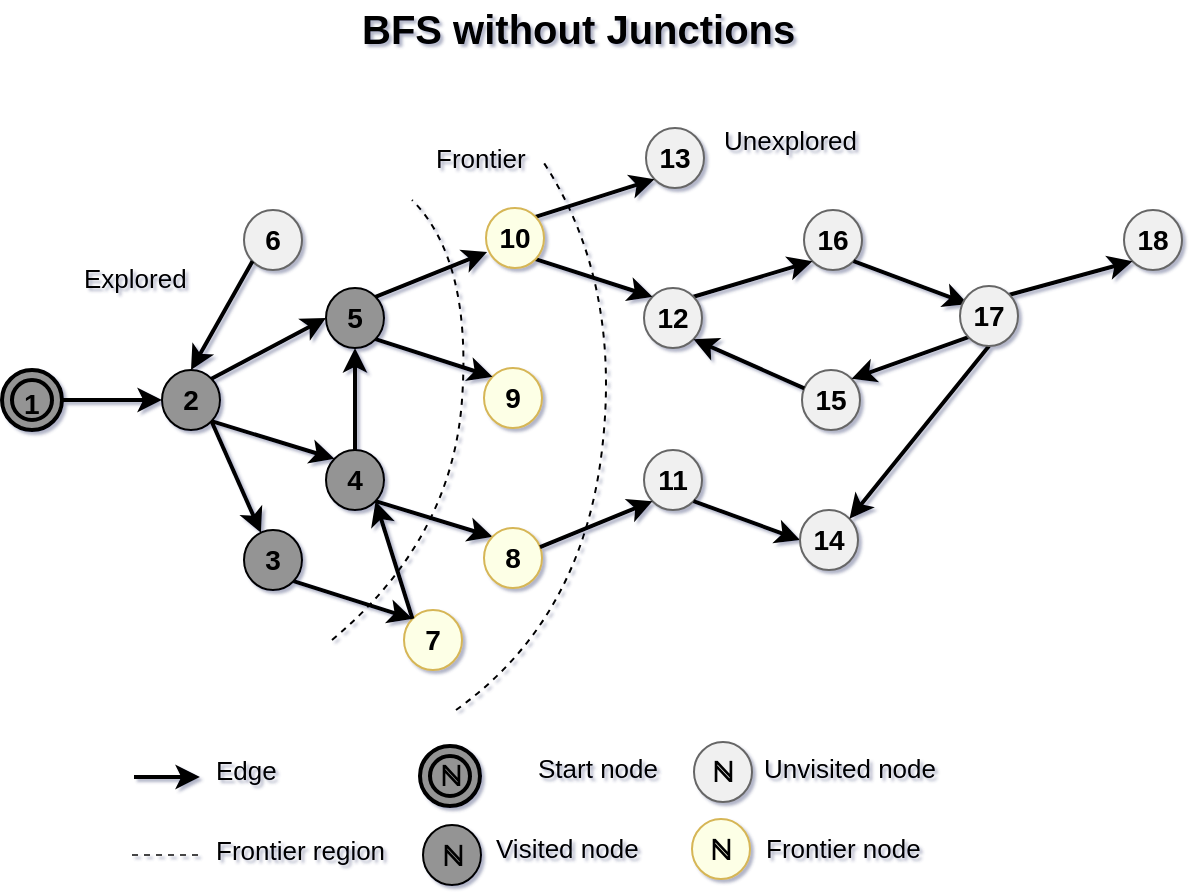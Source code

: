 <mxfile version="12.2.3" type="google" pages="2"><diagram id="XKw_kDeAgC01lNHzdEC0" name="BFS without Junctions"><mxGraphModel dx="1102" dy="589" grid="1" gridSize="1" guides="1" tooltips="1" connect="1" arrows="1" fold="1" page="1" pageScale="1" pageWidth="827" pageHeight="583" math="0" shadow="1"><root><mxCell id="0"/><mxCell id="1" parent="0"/><mxCell id="b4ZBuiFEUk20dgyojlBb-432" value="&lt;b style=&quot;white-space: normal&quot;&gt;&lt;font color=&quot;#000000&quot; style=&quot;font-size: 14px&quot;&gt;6&lt;/font&gt;&lt;/b&gt;" style="ellipse;whiteSpace=wrap;html=1;aspect=fixed;rounded=1;shadow=0;glass=1;comic=1;labelBackgroundColor=none;fillColor=#F0F0F0;strokeColor=#666666;fontColor=#333333;gradientColor=none;" parent="1" vertex="1"><mxGeometry x="230" y="134" width="29" height="30" as="geometry"/></mxCell><mxCell id="b4ZBuiFEUk20dgyojlBb-433" value="&lt;b&gt;&lt;font color=&quot;#000000&quot; style=&quot;font-size: 14px&quot;&gt;7&lt;/font&gt;&lt;/b&gt;" style="ellipse;whiteSpace=wrap;html=1;aspect=fixed;rounded=1;shadow=0;glass=1;comic=1;labelBackgroundColor=none;fillColor=#FDFFE6;strokeColor=#d6b656;" parent="1" vertex="1"><mxGeometry x="310" y="334" width="29" height="30" as="geometry"/></mxCell><mxCell id="b4ZBuiFEUk20dgyojlBb-434" value="&lt;b style=&quot;white-space: normal&quot;&gt;&lt;font color=&quot;#000000&quot; style=&quot;font-size: 14px&quot;&gt;18&lt;/font&gt;&lt;/b&gt;" style="ellipse;whiteSpace=wrap;html=1;aspect=fixed;rounded=1;shadow=0;glass=1;comic=1;labelBackgroundColor=none;fillColor=#F0F0F0;strokeColor=#666666;fontColor=#333333;gradientColor=none;" parent="1" vertex="1"><mxGeometry x="670" y="134" width="29" height="30" as="geometry"/></mxCell><mxCell id="b4ZBuiFEUk20dgyojlBb-435" value="&lt;b style=&quot;white-space: normal&quot;&gt;&lt;font color=&quot;#000000&quot; style=&quot;font-size: 14px&quot;&gt;11&lt;/font&gt;&lt;/b&gt;" style="ellipse;whiteSpace=wrap;html=1;aspect=fixed;rounded=1;shadow=0;glass=1;comic=1;labelBackgroundColor=none;fillColor=#F0F0F0;strokeColor=#666666;fontColor=#333333;gradientColor=none;" parent="1" vertex="1"><mxGeometry x="430" y="254" width="29" height="30" as="geometry"/></mxCell><mxCell id="b4ZBuiFEUk20dgyojlBb-436" value="" style="endArrow=none;html=1;strokeWidth=2;endFill=0;startArrow=classic;startFill=1;exitX=0;exitY=1;exitDx=0;exitDy=0;entryX=1;entryY=0;entryDx=0;entryDy=0;" parent="1" source="b4ZBuiFEUk20dgyojlBb-434" target="b4ZBuiFEUk20dgyojlBb-498" edge="1"><mxGeometry width="50" height="50" relative="1" as="geometry"><mxPoint x="599" y="260" as="sourcePoint"/><mxPoint x="614.226" y="177.365" as="targetPoint"/></mxGeometry></mxCell><mxCell id="b4ZBuiFEUk20dgyojlBb-437" value="" style="endArrow=none;html=1;strokeWidth=2;endFill=0;startArrow=classic;startFill=1;entryX=1;entryY=1;entryDx=0;entryDy=0;exitX=0;exitY=0;exitDx=0;exitDy=0;" parent="1" source="b4ZBuiFEUk20dgyojlBb-451" target="b4ZBuiFEUk20dgyojlBb-453" edge="1"><mxGeometry width="50" height="50" relative="1" as="geometry"><mxPoint x="485" y="338" as="sourcePoint"/><mxPoint x="485" y="233" as="targetPoint"/></mxGeometry></mxCell><mxCell id="b4ZBuiFEUk20dgyojlBb-438" value="" style="endArrow=none;html=1;entryX=0.5;entryY=0;entryDx=0;entryDy=0;exitX=0.5;exitY=1;exitDx=0;exitDy=0;strokeWidth=2;startArrow=classic;startFill=1;" parent="1" source="b4ZBuiFEUk20dgyojlBb-499" target="b4ZBuiFEUk20dgyojlBb-453" edge="1"><mxGeometry width="50" height="50" relative="1" as="geometry"><mxPoint x="284.5" y="203" as="sourcePoint"/><mxPoint x="405" y="213" as="targetPoint"/></mxGeometry></mxCell><mxCell id="b4ZBuiFEUk20dgyojlBb-439" value="" style="endArrow=none;html=1;entryX=1;entryY=1;entryDx=0;entryDy=0;strokeWidth=2;endFill=0;startArrow=classic;startFill=1;exitX=0;exitY=0;exitDx=0;exitDy=0;" parent="1" source="b4ZBuiFEUk20dgyojlBb-433" target="b4ZBuiFEUk20dgyojlBb-442" edge="1"><mxGeometry width="50" height="50" relative="1" as="geometry"><mxPoint x="502.4" y="254.92" as="sourcePoint"/><mxPoint x="415" y="223" as="targetPoint"/></mxGeometry></mxCell><mxCell id="b4ZBuiFEUk20dgyojlBb-440" value="" style="endArrow=none;html=1;entryX=1;entryY=1;entryDx=0;entryDy=0;strokeWidth=2;endFill=0;startArrow=classic;startFill=1;exitX=0;exitY=0.5;exitDx=0;exitDy=0;" parent="1" source="b4ZBuiFEUk20dgyojlBb-459" target="b4ZBuiFEUk20dgyojlBb-435" edge="1"><mxGeometry width="50" height="50" relative="1" as="geometry"><mxPoint x="605" y="218" as="sourcePoint"/><mxPoint x="495" y="203" as="targetPoint"/></mxGeometry></mxCell><mxCell id="b4ZBuiFEUk20dgyojlBb-441" value="&lt;b style=&quot;white-space: normal&quot;&gt;&lt;font color=&quot;#000000&quot; style=&quot;font-size: 14px&quot;&gt;16&lt;/font&gt;&lt;/b&gt;" style="ellipse;whiteSpace=wrap;html=1;aspect=fixed;rounded=1;shadow=0;glass=1;comic=1;labelBackgroundColor=none;fillColor=#F0F0F0;strokeColor=#666666;fontColor=#333333;gradientColor=none;" parent="1" vertex="1"><mxGeometry x="510" y="134" width="29" height="30" as="geometry"/></mxCell><mxCell id="b4ZBuiFEUk20dgyojlBb-442" value="&lt;b style=&quot;white-space: normal&quot;&gt;&lt;font color=&quot;#000000&quot; style=&quot;font-size: 14px&quot;&gt;3&lt;/font&gt;&lt;/b&gt;" style="ellipse;whiteSpace=wrap;html=1;aspect=fixed;rounded=1;shadow=0;glass=1;comic=1;labelBackgroundColor=none;fillColor=#949494;strokeColor=#000000;fontColor=#333333;gradientColor=none;" parent="1" vertex="1"><mxGeometry x="230" y="294" width="29" height="30" as="geometry"/></mxCell><mxCell id="b4ZBuiFEUk20dgyojlBb-443" value="" style="endArrow=classic;html=1;entryX=0;entryY=1;entryDx=0;entryDy=0;strokeWidth=2;endFill=1;exitX=1;exitY=0;exitDx=0;exitDy=0;startArrow=none;startFill=0;" parent="1" source="b4ZBuiFEUk20dgyojlBb-447" target="b4ZBuiFEUk20dgyojlBb-441" edge="1"><mxGeometry width="50" height="50" relative="1" as="geometry"><mxPoint x="554" y="148" as="sourcePoint"/><mxPoint x="455.607" y="243.393" as="targetPoint"/></mxGeometry></mxCell><mxCell id="b4ZBuiFEUk20dgyojlBb-444" value="&lt;b style=&quot;white-space: normal&quot;&gt;&lt;font color=&quot;#000000&quot; style=&quot;font-size: 14px&quot;&gt;2&lt;/font&gt;&lt;/b&gt;" style="ellipse;whiteSpace=wrap;html=1;aspect=fixed;rounded=1;shadow=0;glass=1;comic=1;labelBackgroundColor=none;fillColor=#949494;strokeColor=#000000;fontColor=#333333;gradientColor=none;" parent="1" vertex="1"><mxGeometry x="189" y="214" width="29" height="30" as="geometry"/></mxCell><mxCell id="b4ZBuiFEUk20dgyojlBb-445" value="" style="endArrow=classic;html=1;entryX=0;entryY=0.5;entryDx=0;entryDy=0;strokeWidth=2;endFill=1;exitX=1;exitY=0.5;exitDx=0;exitDy=0;" parent="1" source="b4ZBuiFEUk20dgyojlBb-469" target="b4ZBuiFEUk20dgyojlBb-444" edge="1"><mxGeometry width="50" height="50" relative="1" as="geometry"><mxPoint x="139" y="229" as="sourcePoint"/><mxPoint x="244.393" y="124.607" as="targetPoint"/></mxGeometry></mxCell><mxCell id="b4ZBuiFEUk20dgyojlBb-446" value="" style="endArrow=none;html=1;strokeWidth=2;rounded=1;shadow=0;endFill=0;startArrow=classic;startFill=1;exitX=0;exitY=0;exitDx=0;exitDy=0;entryX=1;entryY=1;entryDx=0;entryDy=0;" parent="1" source="b4ZBuiFEUk20dgyojlBb-453" target="b4ZBuiFEUk20dgyojlBb-444" edge="1"><mxGeometry width="50" height="50" relative="1" as="geometry"><mxPoint x="349.766" y="309.022" as="sourcePoint"/><mxPoint x="255.5" y="216.5" as="targetPoint"/></mxGeometry></mxCell><mxCell id="b4ZBuiFEUk20dgyojlBb-447" value="&lt;b style=&quot;white-space: normal&quot;&gt;&lt;font color=&quot;#000000&quot; style=&quot;font-size: 14px&quot;&gt;12&lt;/font&gt;&lt;/b&gt;" style="ellipse;whiteSpace=wrap;html=1;aspect=fixed;rounded=1;shadow=0;glass=1;comic=1;labelBackgroundColor=none;fillColor=#F0F0F0;strokeColor=#666666;fontColor=#333333;gradientColor=none;" parent="1" vertex="1"><mxGeometry x="430" y="173" width="29" height="30" as="geometry"/></mxCell><mxCell id="b4ZBuiFEUk20dgyojlBb-448" value="" style="endArrow=classic;html=1;strokeWidth=2;endFill=1;startArrow=none;startFill=0;exitX=1;exitY=1;exitDx=0;exitDy=0;" parent="1" source="b4ZBuiFEUk20dgyojlBb-441" edge="1"><mxGeometry width="50" height="50" relative="1" as="geometry"><mxPoint x="703.393" y="314.607" as="sourcePoint"/><mxPoint x="592" y="181" as="targetPoint"/></mxGeometry></mxCell><mxCell id="b4ZBuiFEUk20dgyojlBb-449" value="" style="endArrow=none;html=1;strokeWidth=2;startArrow=classic;startFill=1;endFill=0;entryX=0;entryY=1;entryDx=0;entryDy=0;exitX=0.5;exitY=0;exitDx=0;exitDy=0;" parent="1" source="b4ZBuiFEUk20dgyojlBb-444" target="b4ZBuiFEUk20dgyojlBb-432" edge="1"><mxGeometry width="50" height="50" relative="1" as="geometry"><mxPoint x="204" y="209" as="sourcePoint"/><mxPoint x="245" y="119" as="targetPoint"/></mxGeometry></mxCell><mxCell id="b4ZBuiFEUk20dgyojlBb-450" value="" style="endArrow=none;html=1;entryX=1;entryY=1;entryDx=0;entryDy=0;strokeWidth=2;startArrow=classic;startFill=1;endFill=0;exitX=0;exitY=0;exitDx=0;exitDy=0;" parent="1" source="b4ZBuiFEUk20dgyojlBb-447" target="b4ZBuiFEUk20dgyojlBb-463" edge="1"><mxGeometry width="50" height="50" relative="1" as="geometry"><mxPoint x="535" y="108" as="sourcePoint"/><mxPoint x="350" y="143" as="targetPoint"/></mxGeometry></mxCell><mxCell id="b4ZBuiFEUk20dgyojlBb-451" value="&lt;b style=&quot;white-space: normal&quot;&gt;&lt;font color=&quot;#000000&quot; style=&quot;font-size: 14px&quot;&gt;8&lt;/font&gt;&lt;/b&gt;" style="ellipse;whiteSpace=wrap;html=1;aspect=fixed;rounded=1;shadow=0;glass=1;comic=1;labelBackgroundColor=none;fillColor=#FDFFE6;strokeColor=#d6b656;" parent="1" vertex="1"><mxGeometry x="350" y="293" width="29" height="30" as="geometry"/></mxCell><mxCell id="b4ZBuiFEUk20dgyojlBb-452" value="" style="endArrow=none;html=1;exitX=0;exitY=1;exitDx=0;exitDy=0;strokeWidth=2;startArrow=classic;startFill=1;endFill=0;" parent="1" source="b4ZBuiFEUk20dgyojlBb-435" target="b4ZBuiFEUk20dgyojlBb-451" edge="1"><mxGeometry width="50" height="50" relative="1" as="geometry"><mxPoint x="495" y="338" as="sourcePoint"/><mxPoint x="427.5" y="338" as="targetPoint"/></mxGeometry></mxCell><mxCell id="b4ZBuiFEUk20dgyojlBb-453" value="&lt;b style=&quot;white-space: normal&quot;&gt;&lt;font color=&quot;#000000&quot; style=&quot;font-size: 14px&quot;&gt;4&lt;/font&gt;&lt;/b&gt;" style="ellipse;whiteSpace=wrap;html=1;aspect=fixed;rounded=1;shadow=0;glass=1;comic=1;labelBackgroundColor=none;fillColor=#949494;strokeColor=#000000;fontColor=#333333;gradientColor=none;" parent="1" vertex="1"><mxGeometry x="271" y="254" width="29" height="30" as="geometry"/></mxCell><mxCell id="b4ZBuiFEUk20dgyojlBb-454" value="" style="endArrow=classic;html=1;entryX=1;entryY=1;entryDx=0;entryDy=0;strokeWidth=2;endFill=1;startArrow=none;startFill=0;exitX=0;exitY=0;exitDx=0;exitDy=0;" parent="1" source="b4ZBuiFEUk20dgyojlBb-433" target="b4ZBuiFEUk20dgyojlBb-453" edge="1"><mxGeometry width="50" height="50" relative="1" as="geometry"><mxPoint x="232.283" y="450.138" as="sourcePoint"/><mxPoint x="180" y="363.0" as="targetPoint"/></mxGeometry></mxCell><mxCell id="b4ZBuiFEUk20dgyojlBb-455" value="" style="endArrow=classic;html=1;strokeWidth=2;endFill=1;startArrow=none;startFill=0;exitX=1;exitY=1;exitDx=0;exitDy=0;" parent="1" source="b4ZBuiFEUk20dgyojlBb-444" target="b4ZBuiFEUk20dgyojlBb-442" edge="1"><mxGeometry width="50" height="50" relative="1" as="geometry"><mxPoint x="250.607" y="452.393" as="sourcePoint"/><mxPoint x="289.393" y="358.607" as="targetPoint"/></mxGeometry></mxCell><mxCell id="b4ZBuiFEUk20dgyojlBb-456" value="&lt;b style=&quot;white-space: normal&quot;&gt;&lt;font color=&quot;#000000&quot; style=&quot;font-size: 14px&quot;&gt;13&lt;/font&gt;&lt;/b&gt;" style="ellipse;whiteSpace=wrap;html=1;aspect=fixed;rounded=1;shadow=0;glass=1;comic=1;labelBackgroundColor=none;fillColor=#F0F0F0;strokeColor=#666666;fontColor=#333333;gradientColor=none;" parent="1" vertex="1"><mxGeometry x="431" y="93" width="29" height="30" as="geometry"/></mxCell><mxCell id="b4ZBuiFEUk20dgyojlBb-457" value="" style="endArrow=none;html=1;strokeWidth=2;endFill=0;startArrow=classic;startFill=1;exitX=0.019;exitY=0.733;exitDx=0;exitDy=0;exitPerimeter=0;entryX=1;entryY=0;entryDx=0;entryDy=0;" parent="1" source="b4ZBuiFEUk20dgyojlBb-463" target="b4ZBuiFEUk20dgyojlBb-499" edge="1"><mxGeometry width="50" height="50" relative="1" as="geometry"><mxPoint x="410" y="137" as="sourcePoint"/><mxPoint x="294.694" y="177.332" as="targetPoint"/></mxGeometry></mxCell><mxCell id="b4ZBuiFEUk20dgyojlBb-458" value="" style="endArrow=classic;html=1;entryX=0;entryY=0.5;entryDx=0;entryDy=0;strokeWidth=2;endFill=1;exitX=1;exitY=0;exitDx=0;exitDy=0;" parent="1" source="b4ZBuiFEUk20dgyojlBb-444" target="b4ZBuiFEUk20dgyojlBb-499" edge="1"><mxGeometry width="50" height="50" relative="1" as="geometry"><mxPoint x="245" y="225.0" as="sourcePoint"/><mxPoint x="270" y="188" as="targetPoint"/></mxGeometry></mxCell><mxCell id="b4ZBuiFEUk20dgyojlBb-459" value="&lt;b style=&quot;white-space: normal&quot;&gt;&lt;font color=&quot;#000000&quot; style=&quot;font-size: 14px&quot;&gt;14&lt;/font&gt;&lt;/b&gt;" style="ellipse;whiteSpace=wrap;html=1;aspect=fixed;rounded=1;shadow=0;glass=1;comic=1;labelBackgroundColor=none;fillColor=#F0F0F0;strokeColor=#666666;fontColor=#333333;gradientColor=none;" parent="1" vertex="1"><mxGeometry x="508" y="284" width="29" height="30" as="geometry"/></mxCell><mxCell id="b4ZBuiFEUk20dgyojlBb-460" value="" style="endArrow=none;html=1;strokeWidth=2;endFill=0;startArrow=classic;startFill=1;exitX=0;exitY=1;exitDx=0;exitDy=0;entryX=1;entryY=0;entryDx=0;entryDy=0;" parent="1" source="b4ZBuiFEUk20dgyojlBb-456" target="b4ZBuiFEUk20dgyojlBb-463" edge="1"><mxGeometry width="50" height="50" relative="1" as="geometry"><mxPoint x="410" y="35" as="sourcePoint"/><mxPoint x="410" y="107.0" as="targetPoint"/></mxGeometry></mxCell><mxCell id="b4ZBuiFEUk20dgyojlBb-461" value="&lt;b style=&quot;color: rgb(255 , 255 , 255) ; white-space: normal&quot;&gt;&lt;font color=&quot;#000000&quot; style=&quot;font-size: 14px&quot;&gt;9&lt;/font&gt;&lt;/b&gt;" style="ellipse;whiteSpace=wrap;html=1;aspect=fixed;rounded=1;shadow=0;glass=1;comic=1;labelBackgroundColor=none;fillColor=#FDFFE6;strokeColor=#D6B656;" parent="1" vertex="1"><mxGeometry x="350" y="213" width="29" height="30" as="geometry"/></mxCell><mxCell id="b4ZBuiFEUk20dgyojlBb-462" value="" style="endArrow=classic;html=1;entryX=0;entryY=0;entryDx=0;entryDy=0;strokeWidth=2;endFill=1;exitX=1;exitY=1;exitDx=0;exitDy=0;" parent="1" source="b4ZBuiFEUk20dgyojlBb-499" target="b4ZBuiFEUk20dgyojlBb-461" edge="1"><mxGeometry width="50" height="50" relative="1" as="geometry"><mxPoint x="294.694" y="198.668" as="sourcePoint"/><mxPoint x="505" y="223.0" as="targetPoint"/></mxGeometry></mxCell><mxCell id="b4ZBuiFEUk20dgyojlBb-463" value="&lt;b style=&quot;white-space: normal&quot;&gt;&lt;font color=&quot;#000000&quot; style=&quot;font-size: 14px&quot;&gt;10&lt;/font&gt;&lt;/b&gt;" style="ellipse;whiteSpace=wrap;html=1;aspect=fixed;rounded=1;shadow=0;glass=1;comic=1;labelBackgroundColor=none;fillColor=#FDFFE6;strokeColor=#d6b656;" parent="1" vertex="1"><mxGeometry x="351" y="133" width="29" height="30" as="geometry"/></mxCell><mxCell id="b4ZBuiFEUk20dgyojlBb-464" value="&lt;b style=&quot;white-space: normal&quot;&gt;&lt;font color=&quot;#000000&quot; style=&quot;font-size: 14px&quot;&gt;15&lt;/font&gt;&lt;/b&gt;" style="ellipse;whiteSpace=wrap;html=1;aspect=fixed;rounded=1;shadow=0;glass=1;comic=1;labelBackgroundColor=none;fillColor=#F0F0F0;strokeColor=#666666;fontColor=#333333;gradientColor=none;" parent="1" vertex="1"><mxGeometry x="509" y="214" width="29" height="30" as="geometry"/></mxCell><mxCell id="b4ZBuiFEUk20dgyojlBb-465" value="" style="endArrow=none;html=1;strokeWidth=2;endFill=0;exitX=1;exitY=1;exitDx=0;exitDy=0;startArrow=classic;startFill=1;" parent="1" source="b4ZBuiFEUk20dgyojlBb-447" target="b4ZBuiFEUk20dgyojlBb-464" edge="1"><mxGeometry width="50" height="50" relative="1" as="geometry"><mxPoint x="460.0" y="184" as="sourcePoint"/><mxPoint x="605" y="224" as="targetPoint"/></mxGeometry></mxCell><mxCell id="b4ZBuiFEUk20dgyojlBb-466" value="" style="endArrow=none;dashed=1;html=1;curved=1;" parent="1" edge="1"><mxGeometry width="50" height="50" relative="1" as="geometry"><mxPoint x="336" y="384" as="sourcePoint"/><mxPoint x="379" y="109" as="targetPoint"/><Array as="points"><mxPoint x="399" y="339"/><mxPoint x="419" y="169"/></Array></mxGeometry></mxCell><mxCell id="b4ZBuiFEUk20dgyojlBb-467" value="" style="endArrow=none;dashed=1;html=1;curved=1;" parent="1" edge="1"><mxGeometry width="50" height="50" relative="1" as="geometry"><mxPoint x="274" y="349" as="sourcePoint"/><mxPoint x="314" y="129" as="targetPoint"/><Array as="points"><mxPoint x="334" y="299"/><mxPoint x="344" y="159"/></Array></mxGeometry></mxCell><mxCell id="b4ZBuiFEUk20dgyojlBb-468" value="&lt;b&gt;&lt;font style=&quot;font-size: 20px&quot;&gt;BFS without Junctions&lt;/font&gt;&lt;br&gt;&lt;/b&gt;" style="text;html=1;resizable=0;points=[];autosize=1;align=left;verticalAlign=top;spacingTop=-4;" parent="1" vertex="1"><mxGeometry x="287" y="29" width="228" height="18" as="geometry"/></mxCell><mxCell id="b4ZBuiFEUk20dgyojlBb-469" value="" style="ellipse;shape=doubleEllipse;whiteSpace=wrap;html=1;aspect=fixed;strokeWidth=2;fillColor=#949494;gradientColor=none;fontSize=13;strokeColor=#000000;" parent="1" vertex="1"><mxGeometry x="109" y="214" width="30" height="30" as="geometry"/></mxCell><mxCell id="b4ZBuiFEUk20dgyojlBb-470" value="" style="endArrow=none;html=1;strokeWidth=2;endFill=0;exitX=1;exitY=0;exitDx=0;exitDy=0;startArrow=classic;startFill=1;entryX=0;entryY=1;entryDx=0;entryDy=0;" parent="1" source="b4ZBuiFEUk20dgyojlBb-464" target="b4ZBuiFEUk20dgyojlBb-498" edge="1"><mxGeometry width="50" height="50" relative="1" as="geometry"><mxPoint x="529.726" y="216.865" as="sourcePoint"/><mxPoint x="593.774" y="198.635" as="targetPoint"/></mxGeometry></mxCell><mxCell id="b4ZBuiFEUk20dgyojlBb-471" value="" style="endArrow=none;html=1;strokeWidth=2;endFill=0;exitX=1;exitY=0;exitDx=0;exitDy=0;startArrow=classic;startFill=1;entryX=0.5;entryY=1;entryDx=0;entryDy=0;" parent="1" source="b4ZBuiFEUk20dgyojlBb-459" target="b4ZBuiFEUk20dgyojlBb-498" edge="1"><mxGeometry width="50" height="50" relative="1" as="geometry"><mxPoint x="543.726" y="228.365" as="sourcePoint"/><mxPoint x="604" y="203" as="targetPoint"/></mxGeometry></mxCell><mxCell id="b4ZBuiFEUk20dgyojlBb-474" value="&lt;span style=&quot;font-size: 13px&quot;&gt;Frontier&lt;br style=&quot;font-size: 13px&quot;&gt;&lt;/span&gt;" style="text;html=1;resizable=0;points=[];autosize=1;align=left;verticalAlign=top;spacingTop=-4;fontSize=13;fontStyle=0" parent="1" vertex="1"><mxGeometry x="324" y="98" width="55" height="17" as="geometry"/></mxCell><mxCell id="b4ZBuiFEUk20dgyojlBb-476" value="&lt;b&gt;&lt;font style=&quot;font-size: 14px&quot;&gt;1&lt;/font&gt;&lt;/b&gt;" style="text;html=1;resizable=0;points=[];autosize=1;align=left;verticalAlign=top;spacingTop=-4;fontSize=13;" parent="1" vertex="1"><mxGeometry x="118" y="220" width="19" height="17" as="geometry"/></mxCell><mxCell id="b4ZBuiFEUk20dgyojlBb-479" value="&lt;span style=&quot;font-size: 13px&quot;&gt;Explored &lt;br style=&quot;font-size: 13px&quot;&gt;&lt;/span&gt;" style="text;html=1;resizable=0;points=[];autosize=1;align=left;verticalAlign=top;spacingTop=-4;fontSize=13;fontStyle=0" parent="1" vertex="1"><mxGeometry x="148" y="158" width="62" height="17" as="geometry"/></mxCell><mxCell id="b4ZBuiFEUk20dgyojlBb-480" value="&lt;span style=&quot;font-size: 13px&quot;&gt;Unexplored &lt;br style=&quot;font-size: 13px&quot;&gt;&lt;/span&gt;" style="text;html=1;resizable=0;points=[];autosize=1;align=left;verticalAlign=top;spacingTop=-4;fontSize=13;fontStyle=0" parent="1" vertex="1"><mxGeometry x="468" y="89" width="76" height="17" as="geometry"/></mxCell><mxCell id="b4ZBuiFEUk20dgyojlBb-481" value="" style="ellipse;shape=doubleEllipse;whiteSpace=wrap;html=1;aspect=fixed;strokeWidth=2;fillColor=#949494;gradientColor=none;fontSize=13;strokeColor=#000000;" parent="1" vertex="1"><mxGeometry x="318" y="402" width="30" height="30" as="geometry"/></mxCell><mxCell id="b4ZBuiFEUk20dgyojlBb-482" value="&lt;span style=&quot;font-size: 14px&quot;&gt;&lt;b&gt;ℕ&lt;/b&gt;&lt;/span&gt;" style="ellipse;whiteSpace=wrap;html=1;aspect=fixed;rounded=1;shadow=0;glass=1;comic=1;labelBackgroundColor=none;fillColor=#F0F0F0;strokeColor=#666666;fontColor=#000000;gradientColor=none;" parent="1" vertex="1"><mxGeometry x="455" y="400" width="29" height="30" as="geometry"/></mxCell><mxCell id="b4ZBuiFEUk20dgyojlBb-483" value="&lt;span style=&quot;font-size: 14px&quot;&gt;&lt;b&gt;ℕ&lt;/b&gt;&lt;/span&gt;" style="ellipse;whiteSpace=wrap;html=1;aspect=fixed;rounded=1;shadow=0;glass=1;comic=1;labelBackgroundColor=none;fillColor=#FDFFE6;strokeColor=#d6b656;fontColor=#000000;" parent="1" vertex="1"><mxGeometry x="454" y="438.5" width="29" height="30" as="geometry"/></mxCell><mxCell id="b4ZBuiFEUk20dgyojlBb-485" value="" style="endArrow=classic;html=1;strokeWidth=2;endFill=1;" parent="1" edge="1"><mxGeometry width="50" height="50" relative="1" as="geometry"><mxPoint x="175.0" y="417.5" as="sourcePoint"/><mxPoint x="208" y="417.5" as="targetPoint"/></mxGeometry></mxCell><mxCell id="b4ZBuiFEUk20dgyojlBb-486" value="" style="endArrow=none;dashed=1;html=1;strokeColor=#454545;fontSize=13;" parent="1" edge="1"><mxGeometry width="50" height="50" relative="1" as="geometry"><mxPoint x="174.0" y="456.5" as="sourcePoint"/><mxPoint x="208" y="456.5" as="targetPoint"/></mxGeometry></mxCell><mxCell id="b4ZBuiFEUk20dgyojlBb-487" value="&lt;span style=&quot;font-size: 13px&quot;&gt;Start node&lt;br&gt;&lt;/span&gt;" style="text;html=1;resizable=0;points=[];autosize=1;align=left;verticalAlign=top;spacingTop=-4;fontSize=13;fontColor=#000000;fontStyle=0" parent="1" vertex="1"><mxGeometry x="375" y="403" width="71" height="17" as="geometry"/></mxCell><mxCell id="b4ZBuiFEUk20dgyojlBb-488" value="&lt;span style=&quot;font-size: 14px&quot;&gt;&lt;b&gt;ℕ&lt;/b&gt;&lt;/span&gt;" style="ellipse;whiteSpace=wrap;html=1;aspect=fixed;rounded=1;shadow=0;glass=1;comic=1;labelBackgroundColor=none;fillColor=#949494;strokeColor=#000000;fontColor=#000000;gradientColor=none;" parent="1" vertex="1"><mxGeometry x="319.5" y="441.5" width="29" height="30" as="geometry"/></mxCell><mxCell id="b4ZBuiFEUk20dgyojlBb-489" value="&lt;span style=&quot;font-size: 13px&quot;&gt;Visited node&lt;br style=&quot;font-size: 13px&quot;&gt;&lt;/span&gt;" style="text;html=1;resizable=0;points=[];autosize=1;align=left;verticalAlign=top;spacingTop=-4;fontSize=13;fontStyle=0" parent="1" vertex="1"><mxGeometry x="354" y="443" width="83" height="17" as="geometry"/></mxCell><mxCell id="b4ZBuiFEUk20dgyojlBb-490" value="&lt;span style=&quot;font-size: 13px&quot;&gt;Unvisited node&lt;br style=&quot;font-size: 13px&quot;&gt;&lt;/span&gt;" style="text;html=1;resizable=0;points=[];autosize=1;align=left;verticalAlign=top;spacingTop=-4;fontSize=13;fontStyle=0" parent="1" vertex="1"><mxGeometry x="488" y="403" width="97" height="17" as="geometry"/></mxCell><mxCell id="b4ZBuiFEUk20dgyojlBb-491" value="&lt;span style=&quot;font-size: 13px&quot;&gt;Frontier node&lt;br style=&quot;font-size: 13px&quot;&gt;&lt;/span&gt;" style="text;html=1;resizable=0;points=[];autosize=1;align=left;verticalAlign=top;spacingTop=-4;fontSize=13;fontStyle=0" parent="1" vertex="1"><mxGeometry x="489" y="443" width="87" height="17" as="geometry"/></mxCell><mxCell id="b4ZBuiFEUk20dgyojlBb-493" value="&lt;span style=&quot;font-size: 13px&quot;&gt;Edge&lt;br style=&quot;font-size: 13px&quot;&gt;&lt;/span&gt;" style="text;html=1;resizable=0;points=[];autosize=1;align=left;verticalAlign=top;spacingTop=-4;fontSize=13;fontStyle=0" parent="1" vertex="1"><mxGeometry x="214" y="403.5" width="41" height="17" as="geometry"/></mxCell><mxCell id="b4ZBuiFEUk20dgyojlBb-494" value="&lt;span style=&quot;font-size: 13px&quot;&gt;Frontier region&lt;br style=&quot;font-size: 13px&quot;&gt;&lt;/span&gt;" style="text;html=1;resizable=0;points=[];autosize=1;align=left;verticalAlign=top;spacingTop=-4;fontSize=13;fontStyle=0" parent="1" vertex="1"><mxGeometry x="214" y="443.5" width="94" height="17" as="geometry"/></mxCell><mxCell id="b4ZBuiFEUk20dgyojlBb-497" value="&lt;span style=&quot;font-size: 14px&quot;&gt;&lt;b&gt;ℕ&lt;/b&gt;&lt;/span&gt;" style="text;html=1;resizable=0;points=[];autosize=1;align=left;verticalAlign=top;spacingTop=-4;fontSize=13;fontColor=#000000;" parent="1" vertex="1"><mxGeometry x="325.5" y="406" width="22" height="17" as="geometry"/></mxCell><mxCell id="b4ZBuiFEUk20dgyojlBb-498" value="&lt;b style=&quot;white-space: normal&quot;&gt;&lt;font color=&quot;#000000&quot; style=&quot;font-size: 14px&quot;&gt;17&lt;/font&gt;&lt;/b&gt;" style="ellipse;whiteSpace=wrap;html=1;aspect=fixed;rounded=1;shadow=0;glass=1;comic=1;labelBackgroundColor=none;fillColor=#F0F0F0;strokeColor=#666666;fontColor=#333333;gradientColor=none;" parent="1" vertex="1"><mxGeometry x="588" y="172" width="29" height="30" as="geometry"/></mxCell><mxCell id="b4ZBuiFEUk20dgyojlBb-499" value="&lt;b style=&quot;white-space: normal&quot;&gt;&lt;font color=&quot;#000000&quot; style=&quot;font-size: 14px&quot;&gt;5&lt;/font&gt;&lt;/b&gt;" style="ellipse;whiteSpace=wrap;html=1;aspect=fixed;rounded=1;shadow=0;glass=1;comic=1;labelBackgroundColor=none;fillColor=#949494;strokeColor=#000000;fontColor=#333333;gradientColor=none;" parent="1" vertex="1"><mxGeometry x="271" y="173" width="29" height="30" as="geometry"/></mxCell></root></mxGraphModel></diagram><diagram id="Iysk9FOHCaSoaVRLXRHs" name="BFS with Junctions"><mxGraphModel dx="1102" dy="589" grid="1" gridSize="10" guides="1" tooltips="1" connect="1" arrows="1" fold="1" page="1" pageScale="1" pageWidth="827" pageHeight="583" math="0" shadow="1"><root><mxCell id="0XKMhgcSHSeVFEd307He-0"/><mxCell id="0XKMhgcSHSeVFEd307He-1" parent="0XKMhgcSHSeVFEd307He-0"/><mxCell id="c-X5KW3YuRKgND8x_6Pn-0" value="&lt;b style=&quot;white-space: normal&quot;&gt;&lt;font color=&quot;#000000&quot; style=&quot;font-size: 14px&quot;&gt;6&lt;/font&gt;&lt;/b&gt;" style="ellipse;whiteSpace=wrap;html=1;aspect=fixed;rounded=1;shadow=0;glass=1;comic=1;labelBackgroundColor=none;fillColor=#F0F0F0;strokeColor=#666666;fontColor=#333333;gradientColor=none;" parent="0XKMhgcSHSeVFEd307He-1" vertex="1"><mxGeometry x="223.5" y="169" width="29" height="30" as="geometry"/></mxCell><mxCell id="c-X5KW3YuRKgND8x_6Pn-1" value="&lt;b&gt;&lt;font color=&quot;#000000&quot; style=&quot;font-size: 14px&quot;&gt;7&lt;/font&gt;&lt;/b&gt;" style="ellipse;whiteSpace=wrap;html=1;aspect=fixed;rounded=1;shadow=0;glass=1;comic=1;labelBackgroundColor=none;fillColor=#FDFFE6;strokeColor=#d6b656;" parent="0XKMhgcSHSeVFEd307He-1" vertex="1"><mxGeometry x="303.5" y="369" width="29" height="30" as="geometry"/></mxCell><mxCell id="c-X5KW3YuRKgND8x_6Pn-2" value="&lt;b style=&quot;white-space: normal&quot;&gt;&lt;font color=&quot;#000000&quot; style=&quot;font-size: 14px&quot;&gt;18&lt;/font&gt;&lt;/b&gt;" style="ellipse;whiteSpace=wrap;html=1;aspect=fixed;rounded=1;shadow=0;glass=1;comic=1;labelBackgroundColor=none;fillColor=#FDFFE6;strokeColor=#D6B656;fontColor=#333333;gradientColor=none;" parent="0XKMhgcSHSeVFEd307He-1" vertex="1"><mxGeometry x="663.5" y="169" width="29" height="30" as="geometry"/></mxCell><mxCell id="c-X5KW3YuRKgND8x_6Pn-3" value="&lt;b style=&quot;white-space: normal&quot;&gt;&lt;font color=&quot;#000000&quot; style=&quot;font-size: 14px&quot;&gt;11&lt;/font&gt;&lt;/b&gt;" style="ellipse;whiteSpace=wrap;html=1;aspect=fixed;rounded=1;shadow=0;glass=1;comic=1;labelBackgroundColor=none;fillColor=#F0F0F0;strokeColor=#666666;fontColor=#333333;gradientColor=none;" parent="0XKMhgcSHSeVFEd307He-1" vertex="1"><mxGeometry x="423.5" y="289" width="29" height="30" as="geometry"/></mxCell><mxCell id="c-X5KW3YuRKgND8x_6Pn-4" value="" style="endArrow=none;html=1;strokeWidth=2;endFill=0;startArrow=classic;startFill=1;exitX=0;exitY=1;exitDx=0;exitDy=0;entryX=1;entryY=0;entryDx=0;entryDy=0;" parent="0XKMhgcSHSeVFEd307He-1" source="c-X5KW3YuRKgND8x_6Pn-2" edge="1"><mxGeometry width="50" height="50" relative="1" as="geometry"><mxPoint x="592.5" y="295" as="sourcePoint"/><mxPoint x="607.726" y="212.365" as="targetPoint"/></mxGeometry></mxCell><mxCell id="c-X5KW3YuRKgND8x_6Pn-5" value="" style="endArrow=none;html=1;strokeWidth=2;endFill=0;startArrow=classic;startFill=1;entryX=1;entryY=1;entryDx=0;entryDy=0;exitX=0;exitY=0;exitDx=0;exitDy=0;" parent="0XKMhgcSHSeVFEd307He-1" source="c-X5KW3YuRKgND8x_6Pn-19" target="c-X5KW3YuRKgND8x_6Pn-21" edge="1"><mxGeometry width="50" height="50" relative="1" as="geometry"><mxPoint x="478.5" y="373" as="sourcePoint"/><mxPoint x="478.5" y="268" as="targetPoint"/></mxGeometry></mxCell><mxCell id="c-X5KW3YuRKgND8x_6Pn-6" value="" style="endArrow=none;html=1;entryX=0.5;entryY=0;entryDx=0;entryDy=0;exitX=0.5;exitY=1;exitDx=0;exitDy=0;strokeWidth=2;startArrow=classic;startFill=1;" parent="0XKMhgcSHSeVFEd307He-1" target="c-X5KW3YuRKgND8x_6Pn-21" edge="1"><mxGeometry width="50" height="50" relative="1" as="geometry"><mxPoint x="278" y="238" as="sourcePoint"/><mxPoint x="398.5" y="248" as="targetPoint"/></mxGeometry></mxCell><mxCell id="c-X5KW3YuRKgND8x_6Pn-7" value="" style="endArrow=none;html=1;entryX=1;entryY=1;entryDx=0;entryDy=0;strokeWidth=2;endFill=0;startArrow=classic;startFill=1;exitX=0;exitY=0;exitDx=0;exitDy=0;" parent="0XKMhgcSHSeVFEd307He-1" source="c-X5KW3YuRKgND8x_6Pn-1" target="c-X5KW3YuRKgND8x_6Pn-10" edge="1"><mxGeometry width="50" height="50" relative="1" as="geometry"><mxPoint x="495.9" y="289.92" as="sourcePoint"/><mxPoint x="408.5" y="258" as="targetPoint"/></mxGeometry></mxCell><mxCell id="c-X5KW3YuRKgND8x_6Pn-8" value="" style="endArrow=none;html=1;entryX=1;entryY=1;entryDx=0;entryDy=0;strokeWidth=2;endFill=0;startArrow=classic;startFill=1;exitX=0;exitY=0.5;exitDx=0;exitDy=0;" parent="0XKMhgcSHSeVFEd307He-1" source="c-X5KW3YuRKgND8x_6Pn-27" target="c-X5KW3YuRKgND8x_6Pn-3" edge="1"><mxGeometry width="50" height="50" relative="1" as="geometry"><mxPoint x="598.5" y="253" as="sourcePoint"/><mxPoint x="488.5" y="238" as="targetPoint"/></mxGeometry></mxCell><mxCell id="c-X5KW3YuRKgND8x_6Pn-9" value="&lt;b style=&quot;white-space: normal&quot;&gt;&lt;font color=&quot;#000000&quot; style=&quot;font-size: 14px&quot;&gt;16&lt;/font&gt;&lt;/b&gt;" style="ellipse;whiteSpace=wrap;html=1;aspect=fixed;rounded=1;shadow=0;glass=1;comic=1;labelBackgroundColor=none;fillColor=#F0F0F0;strokeColor=#666666;fontColor=#333333;gradientColor=none;" parent="0XKMhgcSHSeVFEd307He-1" vertex="1"><mxGeometry x="503.5" y="169" width="29" height="30" as="geometry"/></mxCell><mxCell id="c-X5KW3YuRKgND8x_6Pn-10" value="&lt;b style=&quot;white-space: normal&quot;&gt;&lt;font color=&quot;#000000&quot; style=&quot;font-size: 14px&quot;&gt;3&lt;/font&gt;&lt;/b&gt;" style="ellipse;whiteSpace=wrap;html=1;aspect=fixed;rounded=1;shadow=0;glass=1;comic=1;labelBackgroundColor=none;fillColor=#949494;strokeColor=#000000;fontColor=#333333;gradientColor=none;" parent="0XKMhgcSHSeVFEd307He-1" vertex="1"><mxGeometry x="223.5" y="329" width="29" height="30" as="geometry"/></mxCell><mxCell id="c-X5KW3YuRKgND8x_6Pn-11" value="" style="endArrow=classic;html=1;entryX=0;entryY=1;entryDx=0;entryDy=0;strokeWidth=2;endFill=1;exitX=1;exitY=0;exitDx=0;exitDy=0;startArrow=none;startFill=0;" parent="0XKMhgcSHSeVFEd307He-1" source="c-X5KW3YuRKgND8x_6Pn-15" target="c-X5KW3YuRKgND8x_6Pn-9" edge="1"><mxGeometry width="50" height="50" relative="1" as="geometry"><mxPoint x="547.5" y="183" as="sourcePoint"/><mxPoint x="449.107" y="278.393" as="targetPoint"/></mxGeometry></mxCell><mxCell id="c-X5KW3YuRKgND8x_6Pn-12" value="&lt;b style=&quot;white-space: normal&quot;&gt;&lt;font color=&quot;#000000&quot; style=&quot;font-size: 14px&quot;&gt;2&lt;/font&gt;&lt;/b&gt;" style="ellipse;whiteSpace=wrap;html=1;aspect=fixed;rounded=1;shadow=0;glass=1;comic=1;labelBackgroundColor=none;fillColor=#949494;strokeColor=#000000;fontColor=#333333;gradientColor=none;" parent="0XKMhgcSHSeVFEd307He-1" vertex="1"><mxGeometry x="182.5" y="249" width="29" height="30" as="geometry"/></mxCell><mxCell id="c-X5KW3YuRKgND8x_6Pn-13" value="" style="endArrow=classic;html=1;entryX=0;entryY=0.5;entryDx=0;entryDy=0;strokeWidth=2;endFill=1;exitX=1;exitY=0.5;exitDx=0;exitDy=0;" parent="0XKMhgcSHSeVFEd307He-1" source="c-X5KW3YuRKgND8x_6Pn-37" target="c-X5KW3YuRKgND8x_6Pn-12" edge="1"><mxGeometry width="50" height="50" relative="1" as="geometry"><mxPoint x="132.5" y="264" as="sourcePoint"/><mxPoint x="237.893" y="159.607" as="targetPoint"/></mxGeometry></mxCell><mxCell id="c-X5KW3YuRKgND8x_6Pn-14" value="" style="endArrow=none;html=1;strokeWidth=2;rounded=1;shadow=0;endFill=0;startArrow=classic;startFill=1;exitX=0;exitY=0;exitDx=0;exitDy=0;entryX=1;entryY=1;entryDx=0;entryDy=0;" parent="0XKMhgcSHSeVFEd307He-1" source="c-X5KW3YuRKgND8x_6Pn-21" target="c-X5KW3YuRKgND8x_6Pn-12" edge="1"><mxGeometry width="50" height="50" relative="1" as="geometry"><mxPoint x="343.266" y="344.022" as="sourcePoint"/><mxPoint x="249" y="251.5" as="targetPoint"/></mxGeometry></mxCell><mxCell id="c-X5KW3YuRKgND8x_6Pn-15" value="&lt;b style=&quot;white-space: normal&quot;&gt;&lt;font color=&quot;#000000&quot; style=&quot;font-size: 14px&quot;&gt;12&lt;/font&gt;&lt;/b&gt;" style="ellipse;whiteSpace=wrap;html=1;aspect=fixed;rounded=1;shadow=0;glass=1;comic=1;labelBackgroundColor=none;fillColor=#F0F0F0;strokeColor=#666666;fontColor=#333333;gradientColor=none;" parent="0XKMhgcSHSeVFEd307He-1" vertex="1"><mxGeometry x="423.5" y="208" width="29" height="30" as="geometry"/></mxCell><mxCell id="c-X5KW3YuRKgND8x_6Pn-16" value="" style="endArrow=classic;html=1;strokeWidth=2;endFill=1;startArrow=none;startFill=0;entryX=0.037;entryY=0.257;entryDx=0;entryDy=0;exitX=1;exitY=1;exitDx=0;exitDy=0;entryPerimeter=0;" parent="0XKMhgcSHSeVFEd307He-1" source="c-X5KW3YuRKgND8x_6Pn-9" edge="1"><mxGeometry width="50" height="50" relative="1" as="geometry"><mxPoint x="696.893" y="349.607" as="sourcePoint"/><mxPoint x="584.073" y="215.71" as="targetPoint"/></mxGeometry></mxCell><mxCell id="c-X5KW3YuRKgND8x_6Pn-17" value="" style="endArrow=none;html=1;strokeWidth=2;startArrow=classic;startFill=1;endFill=0;entryX=0;entryY=1;entryDx=0;entryDy=0;exitX=0.5;exitY=0;exitDx=0;exitDy=0;" parent="0XKMhgcSHSeVFEd307He-1" source="c-X5KW3YuRKgND8x_6Pn-12" target="c-X5KW3YuRKgND8x_6Pn-0" edge="1"><mxGeometry width="50" height="50" relative="1" as="geometry"><mxPoint x="197.5" y="244" as="sourcePoint"/><mxPoint x="238.5" y="154" as="targetPoint"/></mxGeometry></mxCell><mxCell id="c-X5KW3YuRKgND8x_6Pn-18" value="" style="endArrow=none;html=1;entryX=1;entryY=1;entryDx=0;entryDy=0;strokeWidth=2;startArrow=classic;startFill=1;endFill=0;exitX=0;exitY=0;exitDx=0;exitDy=0;" parent="0XKMhgcSHSeVFEd307He-1" source="c-X5KW3YuRKgND8x_6Pn-15" target="c-X5KW3YuRKgND8x_6Pn-31" edge="1"><mxGeometry width="50" height="50" relative="1" as="geometry"><mxPoint x="528.5" y="143" as="sourcePoint"/><mxPoint x="343.5" y="178" as="targetPoint"/></mxGeometry></mxCell><mxCell id="c-X5KW3YuRKgND8x_6Pn-19" value="&lt;b style=&quot;white-space: normal&quot;&gt;&lt;font color=&quot;#000000&quot; style=&quot;font-size: 14px&quot;&gt;8&lt;/font&gt;&lt;/b&gt;" style="ellipse;whiteSpace=wrap;html=1;aspect=fixed;rounded=1;shadow=0;glass=1;comic=1;labelBackgroundColor=none;fillColor=#FDFFE6;strokeColor=#d6b656;" parent="0XKMhgcSHSeVFEd307He-1" vertex="1"><mxGeometry x="343.5" y="328" width="29" height="30" as="geometry"/></mxCell><mxCell id="c-X5KW3YuRKgND8x_6Pn-20" value="" style="endArrow=none;html=1;exitX=0;exitY=1;exitDx=0;exitDy=0;strokeWidth=2;startArrow=classic;startFill=1;endFill=0;" parent="0XKMhgcSHSeVFEd307He-1" source="c-X5KW3YuRKgND8x_6Pn-3" target="c-X5KW3YuRKgND8x_6Pn-19" edge="1"><mxGeometry width="50" height="50" relative="1" as="geometry"><mxPoint x="488.5" y="373" as="sourcePoint"/><mxPoint x="421" y="373" as="targetPoint"/></mxGeometry></mxCell><mxCell id="c-X5KW3YuRKgND8x_6Pn-21" value="&lt;b style=&quot;white-space: normal&quot;&gt;&lt;font color=&quot;#000000&quot; style=&quot;font-size: 14px&quot;&gt;4&lt;/font&gt;&lt;/b&gt;" style="ellipse;whiteSpace=wrap;html=1;aspect=fixed;rounded=1;shadow=0;glass=1;comic=1;labelBackgroundColor=none;fillColor=#949494;strokeColor=#000000;fontColor=#333333;gradientColor=none;" parent="0XKMhgcSHSeVFEd307He-1" vertex="1"><mxGeometry x="264.5" y="289" width="29" height="30" as="geometry"/></mxCell><mxCell id="c-X5KW3YuRKgND8x_6Pn-22" value="" style="endArrow=classic;html=1;entryX=1;entryY=1;entryDx=0;entryDy=0;strokeWidth=2;endFill=1;startArrow=none;startFill=0;exitX=0;exitY=0;exitDx=0;exitDy=0;" parent="0XKMhgcSHSeVFEd307He-1" source="c-X5KW3YuRKgND8x_6Pn-1" target="c-X5KW3YuRKgND8x_6Pn-21" edge="1"><mxGeometry width="50" height="50" relative="1" as="geometry"><mxPoint x="225.783" y="485.138" as="sourcePoint"/><mxPoint x="173.5" y="398.0" as="targetPoint"/></mxGeometry></mxCell><mxCell id="c-X5KW3YuRKgND8x_6Pn-23" value="" style="endArrow=classic;html=1;strokeWidth=2;endFill=1;startArrow=none;startFill=0;exitX=1;exitY=1;exitDx=0;exitDy=0;" parent="0XKMhgcSHSeVFEd307He-1" source="c-X5KW3YuRKgND8x_6Pn-12" target="c-X5KW3YuRKgND8x_6Pn-10" edge="1"><mxGeometry width="50" height="50" relative="1" as="geometry"><mxPoint x="244.107" y="487.393" as="sourcePoint"/><mxPoint x="282.893" y="393.607" as="targetPoint"/></mxGeometry></mxCell><mxCell id="c-X5KW3YuRKgND8x_6Pn-24" value="&lt;b style=&quot;white-space: normal&quot;&gt;&lt;font color=&quot;#000000&quot; style=&quot;font-size: 14px&quot;&gt;13&lt;/font&gt;&lt;/b&gt;" style="ellipse;whiteSpace=wrap;html=1;aspect=fixed;rounded=1;shadow=0;glass=1;comic=1;labelBackgroundColor=none;fillColor=#F0F0F0;strokeColor=#666666;fontColor=#333333;gradientColor=none;" parent="0XKMhgcSHSeVFEd307He-1" vertex="1"><mxGeometry x="424.5" y="128" width="29" height="30" as="geometry"/></mxCell><mxCell id="c-X5KW3YuRKgND8x_6Pn-25" value="" style="endArrow=none;html=1;strokeWidth=2;endFill=0;startArrow=classic;startFill=1;exitX=0.019;exitY=0.733;exitDx=0;exitDy=0;exitPerimeter=0;entryX=1;entryY=0;entryDx=0;entryDy=0;" parent="0XKMhgcSHSeVFEd307He-1" source="c-X5KW3YuRKgND8x_6Pn-31" edge="1"><mxGeometry width="50" height="50" relative="1" as="geometry"><mxPoint x="403.5" y="172" as="sourcePoint"/><mxPoint x="288.194" y="212.332" as="targetPoint"/></mxGeometry></mxCell><mxCell id="c-X5KW3YuRKgND8x_6Pn-26" value="" style="endArrow=classic;html=1;entryX=0;entryY=0.5;entryDx=0;entryDy=0;strokeWidth=2;endFill=1;exitX=1;exitY=0;exitDx=0;exitDy=0;" parent="0XKMhgcSHSeVFEd307He-1" source="c-X5KW3YuRKgND8x_6Pn-12" edge="1"><mxGeometry width="50" height="50" relative="1" as="geometry"><mxPoint x="238.5" y="260.0" as="sourcePoint"/><mxPoint x="263.5" y="223" as="targetPoint"/></mxGeometry></mxCell><mxCell id="c-X5KW3YuRKgND8x_6Pn-27" value="&lt;b style=&quot;white-space: normal&quot;&gt;&lt;font color=&quot;#000000&quot; style=&quot;font-size: 14px&quot;&gt;14&lt;/font&gt;&lt;/b&gt;" style="ellipse;whiteSpace=wrap;html=1;aspect=fixed;rounded=1;shadow=0;glass=1;comic=1;labelBackgroundColor=none;fillColor=#FDFFE6;strokeColor=#D6B656;fontColor=#333333;gradientColor=none;" parent="0XKMhgcSHSeVFEd307He-1" vertex="1"><mxGeometry x="501.5" y="319" width="29" height="30" as="geometry"/></mxCell><mxCell id="c-X5KW3YuRKgND8x_6Pn-28" value="" style="endArrow=none;html=1;strokeWidth=2;endFill=0;startArrow=classic;startFill=1;exitX=0;exitY=1;exitDx=0;exitDy=0;entryX=1;entryY=0;entryDx=0;entryDy=0;" parent="0XKMhgcSHSeVFEd307He-1" source="c-X5KW3YuRKgND8x_6Pn-24" target="c-X5KW3YuRKgND8x_6Pn-31" edge="1"><mxGeometry width="50" height="50" relative="1" as="geometry"><mxPoint x="403.5" y="70" as="sourcePoint"/><mxPoint x="403.5" y="142.0" as="targetPoint"/></mxGeometry></mxCell><mxCell id="c-X5KW3YuRKgND8x_6Pn-29" value="&lt;b style=&quot;color: rgb(255 , 255 , 255) ; white-space: normal&quot;&gt;&lt;font color=&quot;#000000&quot; style=&quot;font-size: 14px&quot;&gt;9&lt;/font&gt;&lt;/b&gt;" style="ellipse;whiteSpace=wrap;html=1;aspect=fixed;rounded=1;shadow=0;glass=1;comic=1;labelBackgroundColor=none;fillColor=#FDFFE6;strokeColor=#D6B656;" parent="0XKMhgcSHSeVFEd307He-1" vertex="1"><mxGeometry x="343.5" y="248" width="29" height="30" as="geometry"/></mxCell><mxCell id="c-X5KW3YuRKgND8x_6Pn-30" value="" style="endArrow=classic;html=1;entryX=0;entryY=0;entryDx=0;entryDy=0;strokeWidth=2;endFill=1;exitX=1;exitY=1;exitDx=0;exitDy=0;" parent="0XKMhgcSHSeVFEd307He-1" target="c-X5KW3YuRKgND8x_6Pn-29" edge="1"><mxGeometry width="50" height="50" relative="1" as="geometry"><mxPoint x="288.194" y="233.668" as="sourcePoint"/><mxPoint x="498.5" y="258.0" as="targetPoint"/></mxGeometry></mxCell><mxCell id="c-X5KW3YuRKgND8x_6Pn-31" value="&lt;b style=&quot;white-space: normal&quot;&gt;&lt;font color=&quot;#000000&quot; style=&quot;font-size: 14px&quot;&gt;10&lt;/font&gt;&lt;/b&gt;" style="ellipse;whiteSpace=wrap;html=1;aspect=fixed;rounded=1;shadow=0;glass=1;comic=1;labelBackgroundColor=none;fillColor=#FDFFE6;strokeColor=#d6b656;" parent="0XKMhgcSHSeVFEd307He-1" vertex="1"><mxGeometry x="344.5" y="168" width="29" height="30" as="geometry"/></mxCell><mxCell id="c-X5KW3YuRKgND8x_6Pn-32" value="&lt;b style=&quot;white-space: normal&quot;&gt;&lt;font color=&quot;#000000&quot; style=&quot;font-size: 14px&quot;&gt;15&lt;/font&gt;&lt;/b&gt;" style="ellipse;whiteSpace=wrap;html=1;aspect=fixed;rounded=1;shadow=0;glass=1;comic=1;labelBackgroundColor=none;fillColor=#FDFFE6;strokeColor=#D6B656;fontColor=#333333;gradientColor=none;" parent="0XKMhgcSHSeVFEd307He-1" vertex="1"><mxGeometry x="502.5" y="249" width="29" height="30" as="geometry"/></mxCell><mxCell id="c-X5KW3YuRKgND8x_6Pn-33" value="" style="endArrow=none;html=1;strokeWidth=2;endFill=0;exitX=1;exitY=1;exitDx=0;exitDy=0;startArrow=classic;startFill=1;" parent="0XKMhgcSHSeVFEd307He-1" source="c-X5KW3YuRKgND8x_6Pn-15" target="c-X5KW3YuRKgND8x_6Pn-32" edge="1"><mxGeometry width="50" height="50" relative="1" as="geometry"><mxPoint x="453.5" y="219" as="sourcePoint"/><mxPoint x="598.5" y="259" as="targetPoint"/></mxGeometry></mxCell><mxCell id="c-X5KW3YuRKgND8x_6Pn-34" value="" style="endArrow=none;dashed=1;html=1;curved=1;" parent="0XKMhgcSHSeVFEd307He-1" edge="1"><mxGeometry width="50" height="50" relative="1" as="geometry"><mxPoint x="329.5" y="419" as="sourcePoint"/><mxPoint x="372.5" y="144" as="targetPoint"/><Array as="points"><mxPoint x="392.5" y="374"/><mxPoint x="412.5" y="204"/></Array></mxGeometry></mxCell><mxCell id="c-X5KW3YuRKgND8x_6Pn-35" value="" style="endArrow=none;dashed=1;html=1;curved=1;" parent="0XKMhgcSHSeVFEd307He-1" edge="1"><mxGeometry width="50" height="50" relative="1" as="geometry"><mxPoint x="267.5" y="384" as="sourcePoint"/><mxPoint x="307.5" y="164" as="targetPoint"/><Array as="points"><mxPoint x="327.5" y="334"/><mxPoint x="337.5" y="194"/></Array></mxGeometry></mxCell><mxCell id="c-X5KW3YuRKgND8x_6Pn-36" value="&lt;b&gt;&lt;font style=&quot;font-size: 20px&quot;&gt;BFS with Junctions&lt;/font&gt;&lt;br&gt;&lt;/b&gt;" style="text;html=1;resizable=0;points=[];autosize=1;align=left;verticalAlign=top;spacingTop=-4;" parent="0XKMhgcSHSeVFEd307He-1" vertex="1"><mxGeometry x="327" y="60" width="197" height="18" as="geometry"/></mxCell><mxCell id="c-X5KW3YuRKgND8x_6Pn-37" value="" style="ellipse;shape=doubleEllipse;whiteSpace=wrap;html=1;aspect=fixed;strokeWidth=2;fillColor=#949494;gradientColor=none;fontSize=13;strokeColor=#000000;" parent="0XKMhgcSHSeVFEd307He-1" vertex="1"><mxGeometry x="102.5" y="249" width="30" height="30" as="geometry"/></mxCell><mxCell id="c-X5KW3YuRKgND8x_6Pn-38" value="" style="endArrow=none;html=1;strokeWidth=2;endFill=0;exitX=1;exitY=0;exitDx=0;exitDy=0;startArrow=classic;startFill=1;entryX=0;entryY=1;entryDx=0;entryDy=0;" parent="0XKMhgcSHSeVFEd307He-1" source="c-X5KW3YuRKgND8x_6Pn-32" edge="1"><mxGeometry width="50" height="50" relative="1" as="geometry"><mxPoint x="523.226" y="251.865" as="sourcePoint"/><mxPoint x="587.274" y="233.635" as="targetPoint"/></mxGeometry></mxCell><mxCell id="c-X5KW3YuRKgND8x_6Pn-39" value="" style="endArrow=none;html=1;strokeWidth=2;endFill=0;exitX=1;exitY=0;exitDx=0;exitDy=0;startArrow=classic;startFill=1;entryX=0.5;entryY=1;entryDx=0;entryDy=0;" parent="0XKMhgcSHSeVFEd307He-1" source="c-X5KW3YuRKgND8x_6Pn-27" edge="1"><mxGeometry width="50" height="50" relative="1" as="geometry"><mxPoint x="537.226" y="263.365" as="sourcePoint"/><mxPoint x="597.5" y="238" as="targetPoint"/></mxGeometry></mxCell><mxCell id="c-X5KW3YuRKgND8x_6Pn-40" value="" style="endArrow=none;dashed=1;html=1;curved=1;" parent="0XKMhgcSHSeVFEd307He-1" edge="1"><mxGeometry width="50" height="50" relative="1" as="geometry"><mxPoint x="547.5" y="344" as="sourcePoint"/><mxPoint x="677.5" y="214" as="targetPoint"/><Array as="points"><mxPoint x="537.5" y="294"/><mxPoint x="557.5" y="234"/><mxPoint x="569.5" y="203"/><mxPoint x="587.5" y="184"/><mxPoint x="627.5" y="184"/></Array></mxGeometry></mxCell><mxCell id="c-X5KW3YuRKgND8x_6Pn-41" value="" style="endArrow=none;dashed=1;html=1;curved=1;" parent="0XKMhgcSHSeVFEd307He-1" edge="1"><mxGeometry width="50" height="50" relative="1" as="geometry"><mxPoint x="487.5" y="354" as="sourcePoint"/><mxPoint x="707.5" y="174" as="targetPoint"/><Array as="points"><mxPoint x="487.5" y="294"/><mxPoint x="477.5" y="214"/><mxPoint x="517.5" y="224"/><mxPoint x="557.5" y="194"/><mxPoint x="537.5" y="124"/><mxPoint x="597.5" y="124"/><mxPoint x="677.5" y="154"/></Array></mxGeometry></mxCell><mxCell id="c-X5KW3YuRKgND8x_6Pn-42" value="&lt;span style=&quot;font-size: 13px&quot;&gt;Frontier&lt;br style=&quot;font-size: 13px&quot;&gt;&lt;/span&gt;" style="text;html=1;resizable=0;points=[];autosize=1;align=left;verticalAlign=top;spacingTop=-4;fontSize=13;fontStyle=0" parent="0XKMhgcSHSeVFEd307He-1" vertex="1"><mxGeometry x="317.5" y="133" width="55" height="17" as="geometry"/></mxCell><mxCell id="c-X5KW3YuRKgND8x_6Pn-43" value="&lt;b style=&quot;white-space: normal&quot;&gt;&lt;font color=&quot;#000000&quot; style=&quot;font-size: 14px&quot;&gt;5&lt;/font&gt;&lt;/b&gt;" style="ellipse;whiteSpace=wrap;html=1;rounded=1;shadow=0;glass=1;comic=1;labelBackgroundColor=none;fillColor=#949494;strokeColor=#000000;fontColor=#333333;gradientColor=none;strokeWidth=6;aspect=fixed;" parent="0XKMhgcSHSeVFEd307He-1" vertex="1"><mxGeometry x="262.5" y="210" width="28" height="28" as="geometry"/></mxCell><mxCell id="c-X5KW3YuRKgND8x_6Pn-44" value="&lt;b&gt;&lt;font style=&quot;font-size: 14px&quot;&gt;1&lt;/font&gt;&lt;/b&gt;" style="text;html=1;resizable=0;points=[];autosize=1;align=left;verticalAlign=top;spacingTop=-4;fontSize=13;" parent="0XKMhgcSHSeVFEd307He-1" vertex="1"><mxGeometry x="111.5" y="255" width="19" height="17" as="geometry"/></mxCell><mxCell id="c-X5KW3YuRKgND8x_6Pn-45" value="&lt;b style=&quot;white-space: normal&quot;&gt;&lt;font color=&quot;#000000&quot; style=&quot;font-size: 14px&quot;&gt;17&lt;/font&gt;&lt;/b&gt;" style="ellipse;whiteSpace=wrap;html=1;rounded=1;shadow=0;glass=1;comic=1;labelBackgroundColor=none;fillColor=#949494;strokeColor=#000000;fontColor=#333333;gradientColor=none;strokeWidth=6;aspect=fixed;" parent="0XKMhgcSHSeVFEd307He-1" vertex="1"><mxGeometry x="584.5" y="208" width="28" height="28" as="geometry"/></mxCell><mxCell id="c-X5KW3YuRKgND8x_6Pn-46" value="&lt;span style=&quot;font-size: 13px&quot;&gt;Frontier&lt;br style=&quot;font-size: 13px&quot;&gt;&lt;/span&gt;" style="text;html=1;resizable=0;points=[];autosize=1;align=left;verticalAlign=top;spacingTop=-4;fontSize=13;fontStyle=0" parent="0XKMhgcSHSeVFEd307He-1" vertex="1"><mxGeometry x="692.5" y="193" width="55" height="17" as="geometry"/></mxCell><mxCell id="c-X5KW3YuRKgND8x_6Pn-47" value="&lt;span style=&quot;font-size: 13px&quot;&gt;Explored &lt;br style=&quot;font-size: 13px&quot;&gt;&lt;/span&gt;" style="text;html=1;resizable=0;points=[];autosize=1;align=left;verticalAlign=top;spacingTop=-4;fontSize=13;fontStyle=0" parent="0XKMhgcSHSeVFEd307He-1" vertex="1"><mxGeometry x="141.5" y="193" width="62" height="17" as="geometry"/></mxCell><mxCell id="c-X5KW3YuRKgND8x_6Pn-48" value="&lt;span style=&quot;font-size: 13px&quot;&gt;Unexplored &lt;br style=&quot;font-size: 13px&quot;&gt;&lt;/span&gt;" style="text;html=1;resizable=0;points=[];autosize=1;align=left;verticalAlign=top;spacingTop=-4;fontSize=13;fontStyle=0" parent="0XKMhgcSHSeVFEd307He-1" vertex="1"><mxGeometry x="461.5" y="124" width="76" height="17" as="geometry"/></mxCell><mxCell id="c-X5KW3YuRKgND8x_6Pn-49" value="" style="ellipse;shape=doubleEllipse;whiteSpace=wrap;html=1;aspect=fixed;strokeWidth=2;fillColor=#949494;gradientColor=none;fontSize=13;strokeColor=#000000;" parent="0XKMhgcSHSeVFEd307He-1" vertex="1"><mxGeometry x="274.5" y="441" width="30" height="30" as="geometry"/></mxCell><mxCell id="c-X5KW3YuRKgND8x_6Pn-50" value="&lt;span style=&quot;font-size: 14px&quot;&gt;&lt;b&gt;ℕ&lt;/b&gt;&lt;/span&gt;" style="ellipse;whiteSpace=wrap;html=1;aspect=fixed;rounded=1;shadow=0;glass=1;comic=1;labelBackgroundColor=none;fillColor=#F0F0F0;strokeColor=#666666;fontColor=#000000;gradientColor=none;" parent="0XKMhgcSHSeVFEd307He-1" vertex="1"><mxGeometry x="411.5" y="439" width="29" height="30" as="geometry"/></mxCell><mxCell id="c-X5KW3YuRKgND8x_6Pn-51" value="&lt;span style=&quot;font-size: 14px&quot;&gt;&lt;b&gt;ℕ&lt;/b&gt;&lt;/span&gt;" style="ellipse;whiteSpace=wrap;html=1;aspect=fixed;rounded=1;shadow=0;glass=1;comic=1;labelBackgroundColor=none;fillColor=#FDFFE6;strokeColor=#d6b656;fontColor=#000000;" parent="0XKMhgcSHSeVFEd307He-1" vertex="1"><mxGeometry x="410.5" y="477.5" width="29" height="30" as="geometry"/></mxCell><mxCell id="c-X5KW3YuRKgND8x_6Pn-52" value="ℕ" style="ellipse;whiteSpace=wrap;html=1;rounded=1;shadow=0;glass=1;comic=1;labelBackgroundColor=none;fillColor=#949494;strokeColor=#000000;fontColor=#000000;gradientColor=none;strokeWidth=6;aspect=fixed;fontSize=14;fontStyle=1" parent="0XKMhgcSHSeVFEd307He-1" vertex="1"><mxGeometry x="559" y="439" width="28" height="28" as="geometry"/></mxCell><mxCell id="c-X5KW3YuRKgND8x_6Pn-53" value="" style="endArrow=classic;html=1;strokeWidth=2;endFill=1;" parent="0XKMhgcSHSeVFEd307He-1" edge="1"><mxGeometry width="50" height="50" relative="1" as="geometry"><mxPoint x="130.5" y="456.5" as="sourcePoint"/><mxPoint x="163.5" y="456.5" as="targetPoint"/></mxGeometry></mxCell><mxCell id="c-X5KW3YuRKgND8x_6Pn-54" value="" style="endArrow=none;dashed=1;html=1;strokeColor=#454545;fontSize=13;" parent="0XKMhgcSHSeVFEd307He-1" edge="1"><mxGeometry width="50" height="50" relative="1" as="geometry"><mxPoint x="130.5" y="495.5" as="sourcePoint"/><mxPoint x="164.5" y="495.5" as="targetPoint"/></mxGeometry></mxCell><mxCell id="c-X5KW3YuRKgND8x_6Pn-55" value="&lt;span style=&quot;font-size: 13px&quot;&gt;Start node&lt;br&gt;&lt;/span&gt;" style="text;html=1;resizable=0;points=[];autosize=1;align=left;verticalAlign=top;spacingTop=-4;fontSize=13;fontColor=#000000;fontStyle=0" parent="0XKMhgcSHSeVFEd307He-1" vertex="1"><mxGeometry x="311.5" y="442" width="71" height="17" as="geometry"/></mxCell><mxCell id="c-X5KW3YuRKgND8x_6Pn-56" value="&lt;span style=&quot;font-size: 14px&quot;&gt;&lt;b&gt;ℕ&lt;/b&gt;&lt;/span&gt;" style="ellipse;whiteSpace=wrap;html=1;aspect=fixed;rounded=1;shadow=0;glass=1;comic=1;labelBackgroundColor=none;fillColor=#949494;strokeColor=#000000;fontColor=#000000;gradientColor=none;" parent="0XKMhgcSHSeVFEd307He-1" vertex="1"><mxGeometry x="276" y="480.5" width="29" height="30" as="geometry"/></mxCell><mxCell id="c-X5KW3YuRKgND8x_6Pn-57" value="&lt;span style=&quot;font-size: 13px&quot;&gt;Visited node&lt;br style=&quot;font-size: 13px&quot;&gt;&lt;/span&gt;" style="text;html=1;resizable=0;points=[];autosize=1;align=left;verticalAlign=top;spacingTop=-4;fontSize=13;fontStyle=0" parent="0XKMhgcSHSeVFEd307He-1" vertex="1"><mxGeometry x="310.5" y="482" width="83" height="17" as="geometry"/></mxCell><mxCell id="c-X5KW3YuRKgND8x_6Pn-58" value="&lt;span style=&quot;font-size: 13px&quot;&gt;Unvisited node&lt;br style=&quot;font-size: 13px&quot;&gt;&lt;/span&gt;" style="text;html=1;resizable=0;points=[];autosize=1;align=left;verticalAlign=top;spacingTop=-4;fontSize=13;fontStyle=0" parent="0XKMhgcSHSeVFEd307He-1" vertex="1"><mxGeometry x="445.5" y="442" width="97" height="17" as="geometry"/></mxCell><mxCell id="c-X5KW3YuRKgND8x_6Pn-59" value="&lt;span style=&quot;font-size: 13px&quot;&gt;Frontier node&lt;br style=&quot;font-size: 13px&quot;&gt;&lt;/span&gt;" style="text;html=1;resizable=0;points=[];autosize=1;align=left;verticalAlign=top;spacingTop=-4;fontSize=13;fontStyle=0" parent="0XKMhgcSHSeVFEd307He-1" vertex="1"><mxGeometry x="445.5" y="482" width="87" height="17" as="geometry"/></mxCell><mxCell id="c-X5KW3YuRKgND8x_6Pn-60" value="&lt;span style=&quot;font-size: 13px&quot;&gt;Junction node&lt;br style=&quot;font-size: 13px&quot;&gt;&lt;/span&gt;" style="text;html=1;resizable=0;points=[];autosize=1;align=left;verticalAlign=top;spacingTop=-4;fontSize=13;fontStyle=0" parent="0XKMhgcSHSeVFEd307He-1" vertex="1"><mxGeometry x="638" y="439" width="92" height="17" as="geometry"/></mxCell><mxCell id="c-X5KW3YuRKgND8x_6Pn-61" value="&lt;span style=&quot;font-size: 13px&quot;&gt;Edge&lt;br style=&quot;font-size: 13px&quot;&gt;&lt;/span&gt;" style="text;html=1;resizable=0;points=[];autosize=1;align=left;verticalAlign=top;spacingTop=-4;fontSize=13;fontStyle=0" parent="0XKMhgcSHSeVFEd307He-1" vertex="1"><mxGeometry x="169.5" y="442.5" width="41" height="17" as="geometry"/></mxCell><mxCell id="c-X5KW3YuRKgND8x_6Pn-62" value="&lt;span style=&quot;font-size: 13px&quot;&gt;Frontier region&lt;br style=&quot;font-size: 13px&quot;&gt;&lt;/span&gt;" style="text;html=1;resizable=0;points=[];autosize=1;align=left;verticalAlign=top;spacingTop=-4;fontSize=13;fontStyle=0" parent="0XKMhgcSHSeVFEd307He-1" vertex="1"><mxGeometry x="170.5" y="482.5" width="94" height="17" as="geometry"/></mxCell><mxCell id="c-X5KW3YuRKgND8x_6Pn-63" value="ℕ" style="ellipse;whiteSpace=wrap;html=1;rounded=1;shadow=0;glass=1;comic=1;labelBackgroundColor=none;fillColor=#F0F0F0;strokeColor=#666666;fontColor=#000000;gradientColor=none;strokeWidth=6;aspect=fixed;fontSize=14;fontStyle=1" parent="0XKMhgcSHSeVFEd307He-1" vertex="1"><mxGeometry x="596.5" y="439" width="28" height="28" as="geometry"/></mxCell><mxCell id="c-X5KW3YuRKgND8x_6Pn-64" value="&lt;span style=&quot;font-size: 13px&quot;&gt;Explored &lt;br style=&quot;font-size: 13px&quot;&gt;&lt;/span&gt;" style="text;html=1;resizable=0;points=[];autosize=1;align=left;verticalAlign=top;spacingTop=-4;fontSize=13;fontStyle=0" parent="0XKMhgcSHSeVFEd307He-1" vertex="1"><mxGeometry x="622" y="226" width="62" height="17" as="geometry"/></mxCell><mxCell id="c-X5KW3YuRKgND8x_6Pn-65" value="&lt;span style=&quot;font-size: 14px&quot;&gt;&lt;b&gt;ℕ&lt;/b&gt;&lt;/span&gt;" style="text;html=1;resizable=0;points=[];autosize=1;align=left;verticalAlign=top;spacingTop=-4;fontSize=13;fontColor=#000000;" parent="0XKMhgcSHSeVFEd307He-1" vertex="1"><mxGeometry x="282" y="445" width="22" height="17" as="geometry"/></mxCell></root></mxGraphModel></diagram></mxfile>